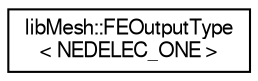 digraph "Graphical Class Hierarchy"
{
  edge [fontname="FreeSans",fontsize="10",labelfontname="FreeSans",labelfontsize="10"];
  node [fontname="FreeSans",fontsize="10",shape=record];
  rankdir="LR";
  Node1 [label="libMesh::FEOutputType\l\< NEDELEC_ONE \>",height=0.2,width=0.4,color="black", fillcolor="white", style="filled",URL="$structlibMesh_1_1FEOutputType_3_01NEDELEC__ONE_01_4.html"];
}
